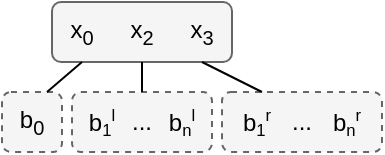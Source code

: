<mxfile>
    <diagram id="hersogEXe5EkbPs9iM37" name="Page-1">
        <mxGraphModel dx="359" dy="428" grid="1" gridSize="10" guides="1" tooltips="1" connect="1" arrows="1" fold="1" page="1" pageScale="1" pageWidth="1100" pageHeight="850" math="0" shadow="0">
            <root>
                <mxCell id="0"/>
                <mxCell id="1" parent="0"/>
                <mxCell id="2" value="" style="rounded=1;whiteSpace=wrap;html=1;fillColor=#f5f5f5;strokeColor=#666666;fontColor=#333333;" parent="1" vertex="1">
                    <mxGeometry x="315" y="205" width="90" height="30" as="geometry"/>
                </mxCell>
                <mxCell id="3" value="x&lt;sub&gt;0&lt;/sub&gt;" style="text;html=1;align=center;verticalAlign=middle;whiteSpace=wrap;rounded=1;fillColor=none;" parent="1" vertex="1">
                    <mxGeometry x="320" y="205" width="20" height="30" as="geometry"/>
                </mxCell>
                <mxCell id="4" value="x&lt;sub&gt;2&lt;/sub&gt;" style="text;html=1;align=center;verticalAlign=middle;whiteSpace=wrap;rounded=1;fillColor=none;" parent="1" vertex="1">
                    <mxGeometry x="350" y="205" width="20" height="30" as="geometry"/>
                </mxCell>
                <mxCell id="5" value="x&lt;sub&gt;3&lt;/sub&gt;" style="text;html=1;align=center;verticalAlign=middle;whiteSpace=wrap;rounded=1;fillColor=none;" parent="1" vertex="1">
                    <mxGeometry x="380" y="205" width="20" height="30" as="geometry"/>
                </mxCell>
                <mxCell id="6" value="" style="rounded=1;whiteSpace=wrap;html=1;fillColor=#f5f5f5;fontColor=#333333;strokeColor=#666666;dashed=1;" parent="1" vertex="1">
                    <mxGeometry x="290" y="250" width="30" height="30" as="geometry"/>
                </mxCell>
                <mxCell id="7" value="b&lt;sub&gt;0&lt;/sub&gt;" style="text;html=1;align=center;verticalAlign=middle;whiteSpace=wrap;rounded=1;fillColor=none;" parent="1" vertex="1">
                    <mxGeometry x="295" y="255" width="20" height="20" as="geometry"/>
                </mxCell>
                <mxCell id="8" value="" style="endArrow=none;html=1;exitX=0.75;exitY=0;exitDx=0;exitDy=0;entryX=0.5;entryY=1;entryDx=0;entryDy=0;" parent="1" source="6" target="3" edge="1">
                    <mxGeometry width="50" height="50" relative="1" as="geometry">
                        <mxPoint x="370" y="350" as="sourcePoint"/>
                        <mxPoint x="320" y="230" as="targetPoint"/>
                    </mxGeometry>
                </mxCell>
                <mxCell id="9" value="" style="rounded=1;whiteSpace=wrap;html=1;fillColor=#f5f5f5;fontColor=#333333;strokeColor=#666666;dashed=1;" parent="1" vertex="1">
                    <mxGeometry x="325" y="250" width="70" height="30" as="geometry"/>
                </mxCell>
                <mxCell id="10" value="b&lt;span style=&quot;font-size: 10px&quot;&gt;&lt;sub&gt;1&lt;/sub&gt;&lt;sup&gt;l&lt;/sup&gt;&lt;/span&gt;" style="text;html=1;align=center;verticalAlign=middle;whiteSpace=wrap;rounded=1;fillColor=none;" parent="1" vertex="1">
                    <mxGeometry x="330" y="255" width="20" height="20" as="geometry"/>
                </mxCell>
                <mxCell id="12" value="b&lt;span style=&quot;font-size: 10px&quot;&gt;&lt;sub&gt;n&lt;/sub&gt;&lt;sup&gt;l&lt;/sup&gt;&lt;/span&gt;" style="text;html=1;align=center;verticalAlign=middle;whiteSpace=wrap;rounded=1;fillColor=none;" parent="1" vertex="1">
                    <mxGeometry x="370" y="255" width="20" height="20" as="geometry"/>
                </mxCell>
                <mxCell id="13" value="" style="endArrow=none;html=1;entryX=0.5;entryY=1;entryDx=0;entryDy=0;exitX=0.5;exitY=0;exitDx=0;exitDy=0;" parent="1" source="9" target="4" edge="1">
                    <mxGeometry width="50" height="50" relative="1" as="geometry">
                        <mxPoint x="360" y="310" as="sourcePoint"/>
                        <mxPoint x="360" y="230" as="targetPoint"/>
                    </mxGeometry>
                </mxCell>
                <mxCell id="14" value="" style="rounded=1;whiteSpace=wrap;html=1;fillColor=#f5f5f5;fontColor=#333333;strokeColor=#666666;dashed=1;" parent="1" vertex="1">
                    <mxGeometry x="400" y="250" width="80" height="30" as="geometry"/>
                </mxCell>
                <mxCell id="15" value="b&lt;span style=&quot;font-size: 10px&quot;&gt;&lt;sub&gt;1&lt;/sub&gt;&lt;sup&gt;r&lt;/sup&gt;&lt;/span&gt;" style="text;html=1;align=center;verticalAlign=middle;whiteSpace=wrap;rounded=1;fillColor=none;" parent="1" vertex="1">
                    <mxGeometry x="405" y="255" width="25" height="20" as="geometry"/>
                </mxCell>
                <mxCell id="17" value="b&lt;span style=&quot;font-size: 10px&quot;&gt;&lt;sub&gt;n&lt;/sub&gt;&lt;sup&gt;r&lt;/sup&gt;&lt;/span&gt;" style="text;html=1;align=center;verticalAlign=middle;whiteSpace=wrap;rounded=1;fillColor=none;" parent="1" vertex="1">
                    <mxGeometry x="450" y="255" width="25" height="20" as="geometry"/>
                </mxCell>
                <mxCell id="18" value="" style="endArrow=none;html=1;entryX=0.5;entryY=1;entryDx=0;entryDy=0;exitX=0.25;exitY=0;exitDx=0;exitDy=0;" parent="1" source="14" target="5" edge="1">
                    <mxGeometry width="50" height="50" relative="1" as="geometry">
                        <mxPoint x="390" y="300" as="sourcePoint"/>
                        <mxPoint x="400" y="230" as="targetPoint"/>
                    </mxGeometry>
                </mxCell>
                <mxCell id="19" value="..." style="text;html=1;strokeColor=none;fillColor=none;align=center;verticalAlign=middle;whiteSpace=wrap;rounded=0;" parent="1" vertex="1">
                    <mxGeometry x="350" y="255" width="20" height="20" as="geometry"/>
                </mxCell>
                <mxCell id="20" value="..." style="text;html=1;strokeColor=none;fillColor=none;align=center;verticalAlign=middle;whiteSpace=wrap;rounded=0;" parent="1" vertex="1">
                    <mxGeometry x="430" y="255" width="20" height="20" as="geometry"/>
                </mxCell>
            </root>
        </mxGraphModel>
    </diagram>
</mxfile>